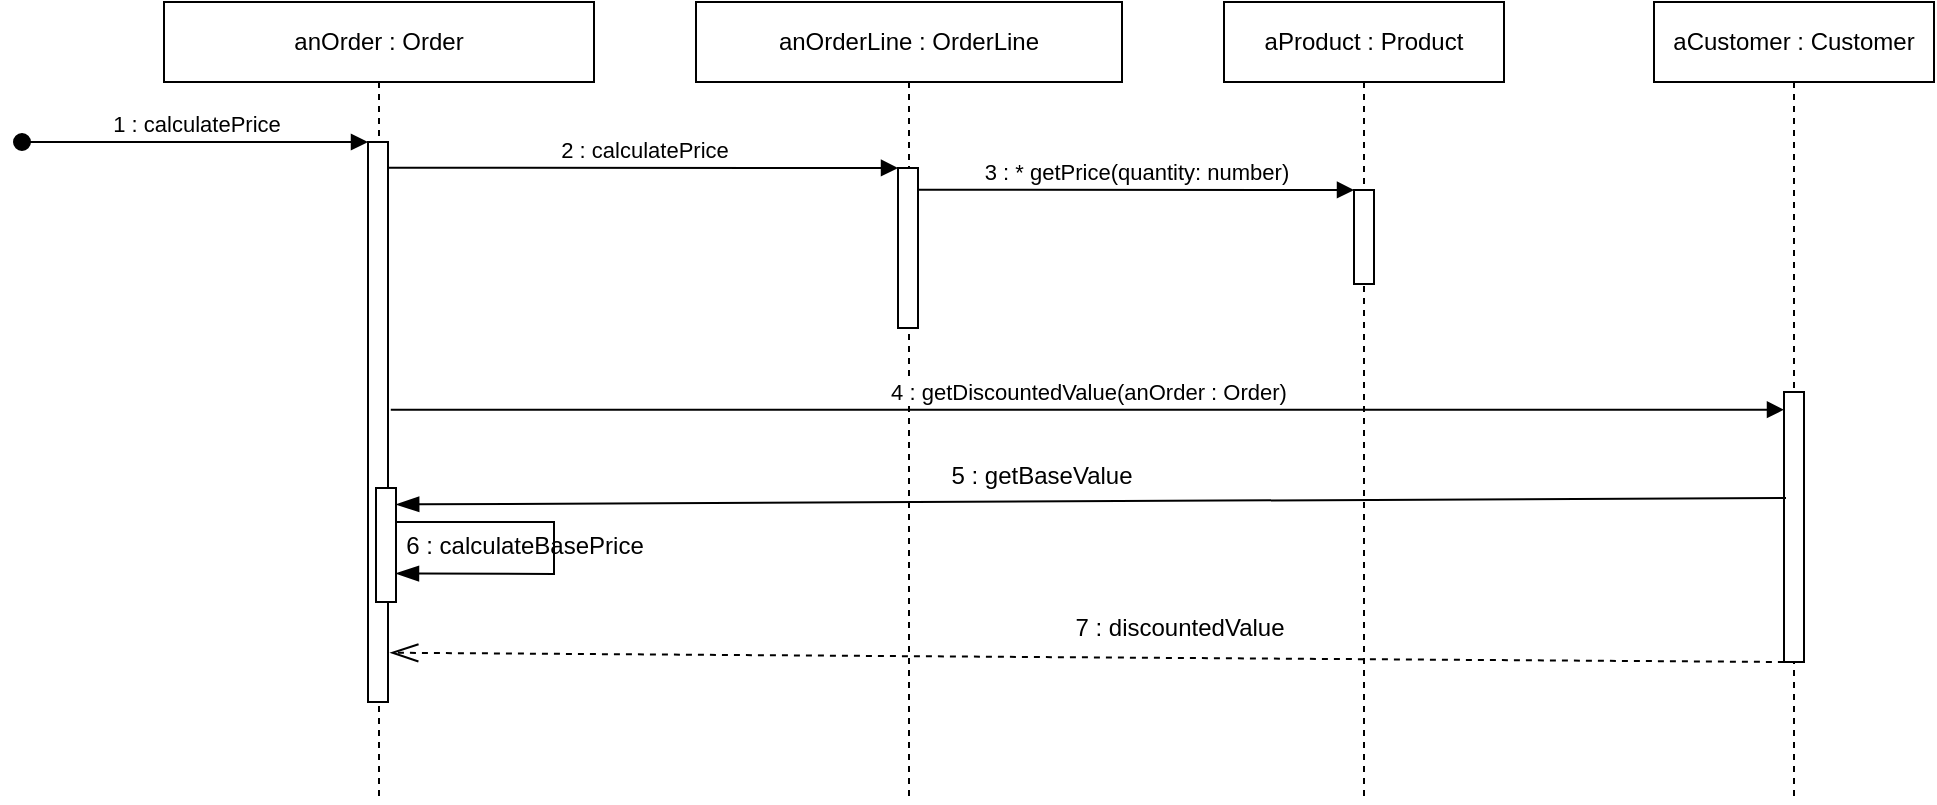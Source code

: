 <mxfile version="13.9.9" type="device"><diagram id="zIyucVDeHFOKuuw3Pqb-" name="Page-1"><mxGraphModel dx="768" dy="482" grid="1" gridSize="10" guides="1" tooltips="1" connect="1" arrows="1" fold="1" page="1" pageScale="1" pageWidth="1100" pageHeight="850" math="0" shadow="0"><root><mxCell id="0"/><mxCell id="1" parent="0"/><mxCell id="7jRJqy2WC_ElN3-99Qpy-1" value="anOrder : Order" style="shape=umlLifeline;perimeter=lifelinePerimeter;whiteSpace=wrap;html=1;container=1;collapsible=0;recursiveResize=0;outlineConnect=0;" parent="1" vertex="1"><mxGeometry x="111" y="170" width="215" height="400" as="geometry"/></mxCell><mxCell id="7jRJqy2WC_ElN3-99Qpy-5" value="" style="html=1;points=[];perimeter=orthogonalPerimeter;" parent="7jRJqy2WC_ElN3-99Qpy-1" vertex="1"><mxGeometry x="102" y="70" width="10" height="280" as="geometry"/></mxCell><mxCell id="7jRJqy2WC_ElN3-99Qpy-18" value="" style="rounded=0;whiteSpace=wrap;html=1;direction=south;" parent="7jRJqy2WC_ElN3-99Qpy-1" vertex="1"><mxGeometry x="106" y="243" width="10" height="57" as="geometry"/></mxCell><mxCell id="7jRJqy2WC_ElN3-99Qpy-21" value="" style="endArrow=blockThin;endFill=1;endSize=9;html=1;rounded=0;entryX=0.75;entryY=0;entryDx=0;entryDy=0;" parent="7jRJqy2WC_ElN3-99Qpy-1" target="7jRJqy2WC_ElN3-99Qpy-18" edge="1"><mxGeometry width="160" relative="1" as="geometry"><mxPoint x="116" y="260" as="sourcePoint"/><mxPoint x="215" y="290" as="targetPoint"/><Array as="points"><mxPoint x="195" y="260"/><mxPoint x="195" y="286"/></Array></mxGeometry></mxCell><mxCell id="7jRJqy2WC_ElN3-99Qpy-22" value="6 : calculateBasePrice" style="text;align=center;fontStyle=0;verticalAlign=middle;spacingLeft=3;spacingRight=3;strokeColor=none;rotatable=0;points=[[0,0.5],[1,0.5]];portConstraint=eastwest;" parent="7jRJqy2WC_ElN3-99Qpy-1" vertex="1"><mxGeometry x="153" y="266" width="55" height="10" as="geometry"/></mxCell><mxCell id="7jRJqy2WC_ElN3-99Qpy-2" value="anOrderLine : OrderLine" style="shape=umlLifeline;perimeter=lifelinePerimeter;whiteSpace=wrap;html=1;container=1;collapsible=0;recursiveResize=0;outlineConnect=0;" parent="1" vertex="1"><mxGeometry x="377" y="170" width="213" height="400" as="geometry"/></mxCell><mxCell id="7jRJqy2WC_ElN3-99Qpy-7" value="" style="html=1;points=[];perimeter=orthogonalPerimeter;" parent="7jRJqy2WC_ElN3-99Qpy-2" vertex="1"><mxGeometry x="101" y="83" width="10" height="80" as="geometry"/></mxCell><mxCell id="7jRJqy2WC_ElN3-99Qpy-17" value="5 : getBaseValue" style="text;align=center;fontStyle=0;verticalAlign=middle;spacingLeft=3;spacingRight=3;strokeColor=none;rotatable=0;points=[[0,0.5],[1,0.5]];portConstraint=eastwest;" parent="7jRJqy2WC_ElN3-99Qpy-2" vertex="1"><mxGeometry x="133" y="223" width="80" height="26" as="geometry"/></mxCell><mxCell id="7jRJqy2WC_ElN3-99Qpy-19" value="7 : discountedValue" style="text;html=1;strokeColor=none;fillColor=none;align=center;verticalAlign=middle;whiteSpace=wrap;rounded=0;" parent="7jRJqy2WC_ElN3-99Qpy-2" vertex="1"><mxGeometry x="172" y="303" width="140" height="20" as="geometry"/></mxCell><mxCell id="7jRJqy2WC_ElN3-99Qpy-3" value="aProduct : Product" style="shape=umlLifeline;perimeter=lifelinePerimeter;whiteSpace=wrap;html=1;container=1;collapsible=0;recursiveResize=0;outlineConnect=0;" parent="1" vertex="1"><mxGeometry x="641" y="170" width="140" height="400" as="geometry"/></mxCell><mxCell id="7jRJqy2WC_ElN3-99Qpy-9" value="" style="html=1;points=[];perimeter=orthogonalPerimeter;" parent="7jRJqy2WC_ElN3-99Qpy-3" vertex="1"><mxGeometry x="65" y="94" width="10" height="47" as="geometry"/></mxCell><mxCell id="7jRJqy2WC_ElN3-99Qpy-4" value="aCustomer : Customer" style="shape=umlLifeline;perimeter=lifelinePerimeter;whiteSpace=wrap;html=1;container=1;collapsible=0;recursiveResize=0;outlineConnect=0;" parent="1" vertex="1"><mxGeometry x="856" y="170" width="140" height="400" as="geometry"/></mxCell><mxCell id="7jRJqy2WC_ElN3-99Qpy-11" value="" style="html=1;points=[];perimeter=orthogonalPerimeter;" parent="7jRJqy2WC_ElN3-99Qpy-4" vertex="1"><mxGeometry x="65" y="195" width="10" height="135" as="geometry"/></mxCell><mxCell id="7jRJqy2WC_ElN3-99Qpy-6" value="1 : calculatePrice" style="html=1;verticalAlign=bottom;startArrow=oval;endArrow=block;startSize=8;" parent="1" target="7jRJqy2WC_ElN3-99Qpy-5" edge="1"><mxGeometry relative="1" as="geometry"><mxPoint x="40" y="240" as="sourcePoint"/></mxGeometry></mxCell><mxCell id="7jRJqy2WC_ElN3-99Qpy-8" value="2 : calculatePrice" style="html=1;verticalAlign=bottom;startArrow=none;endArrow=block;startSize=8;startFill=0;exitX=1.051;exitY=0.046;exitDx=0;exitDy=0;exitPerimeter=0;" parent="1" source="7jRJqy2WC_ElN3-99Qpy-5" target="7jRJqy2WC_ElN3-99Qpy-7" edge="1"><mxGeometry relative="1" as="geometry"><mxPoint x="237" y="253" as="sourcePoint"/></mxGeometry></mxCell><mxCell id="7jRJqy2WC_ElN3-99Qpy-10" value="3 : * getPrice(quantity: number)" style="html=1;verticalAlign=bottom;startArrow=none;endArrow=block;startSize=8;startFill=0;endFill=1;exitX=0.963;exitY=0.136;exitDx=0;exitDy=0;exitPerimeter=0;" parent="1" source="7jRJqy2WC_ElN3-99Qpy-7" target="7jRJqy2WC_ElN3-99Qpy-9" edge="1"><mxGeometry relative="1" as="geometry"><mxPoint x="490" y="264" as="sourcePoint"/></mxGeometry></mxCell><mxCell id="7jRJqy2WC_ElN3-99Qpy-12" value="4 : getDiscountedValue(anOrder : Order)" style="html=1;verticalAlign=bottom;startArrow=none;endArrow=block;startSize=8;exitX=1.139;exitY=0.478;exitDx=0;exitDy=0;exitPerimeter=0;startFill=0;" parent="1" source="7jRJqy2WC_ElN3-99Qpy-5" target="7jRJqy2WC_ElN3-99Qpy-11" edge="1"><mxGeometry relative="1" as="geometry"><mxPoint x="864" y="330" as="sourcePoint"/></mxGeometry></mxCell><mxCell id="7jRJqy2WC_ElN3-99Qpy-13" value="" style="endArrow=openThin;dashed=1;endFill=0;endSize=12;html=1;exitX=-0.005;exitY=1;exitDx=0;exitDy=0;exitPerimeter=0;entryX=1.114;entryY=0.912;entryDx=0;entryDy=0;entryPerimeter=0;" parent="1" source="7jRJqy2WC_ElN3-99Qpy-11" target="7jRJqy2WC_ElN3-99Qpy-5" edge="1"><mxGeometry width="160" relative="1" as="geometry"><mxPoint x="920" y="443" as="sourcePoint"/><mxPoint x="240" y="477" as="targetPoint"/></mxGeometry></mxCell><mxCell id="7jRJqy2WC_ElN3-99Qpy-14" value="" style="endArrow=blockThin;endFill=1;endSize=9;html=1;entryX=0.144;entryY=-0.011;entryDx=0;entryDy=0;entryPerimeter=0;" parent="1" target="7jRJqy2WC_ElN3-99Qpy-18" edge="1"><mxGeometry width="160" relative="1" as="geometry"><mxPoint x="922" y="418" as="sourcePoint"/><mxPoint x="240" y="418" as="targetPoint"/></mxGeometry></mxCell></root></mxGraphModel></diagram></mxfile>